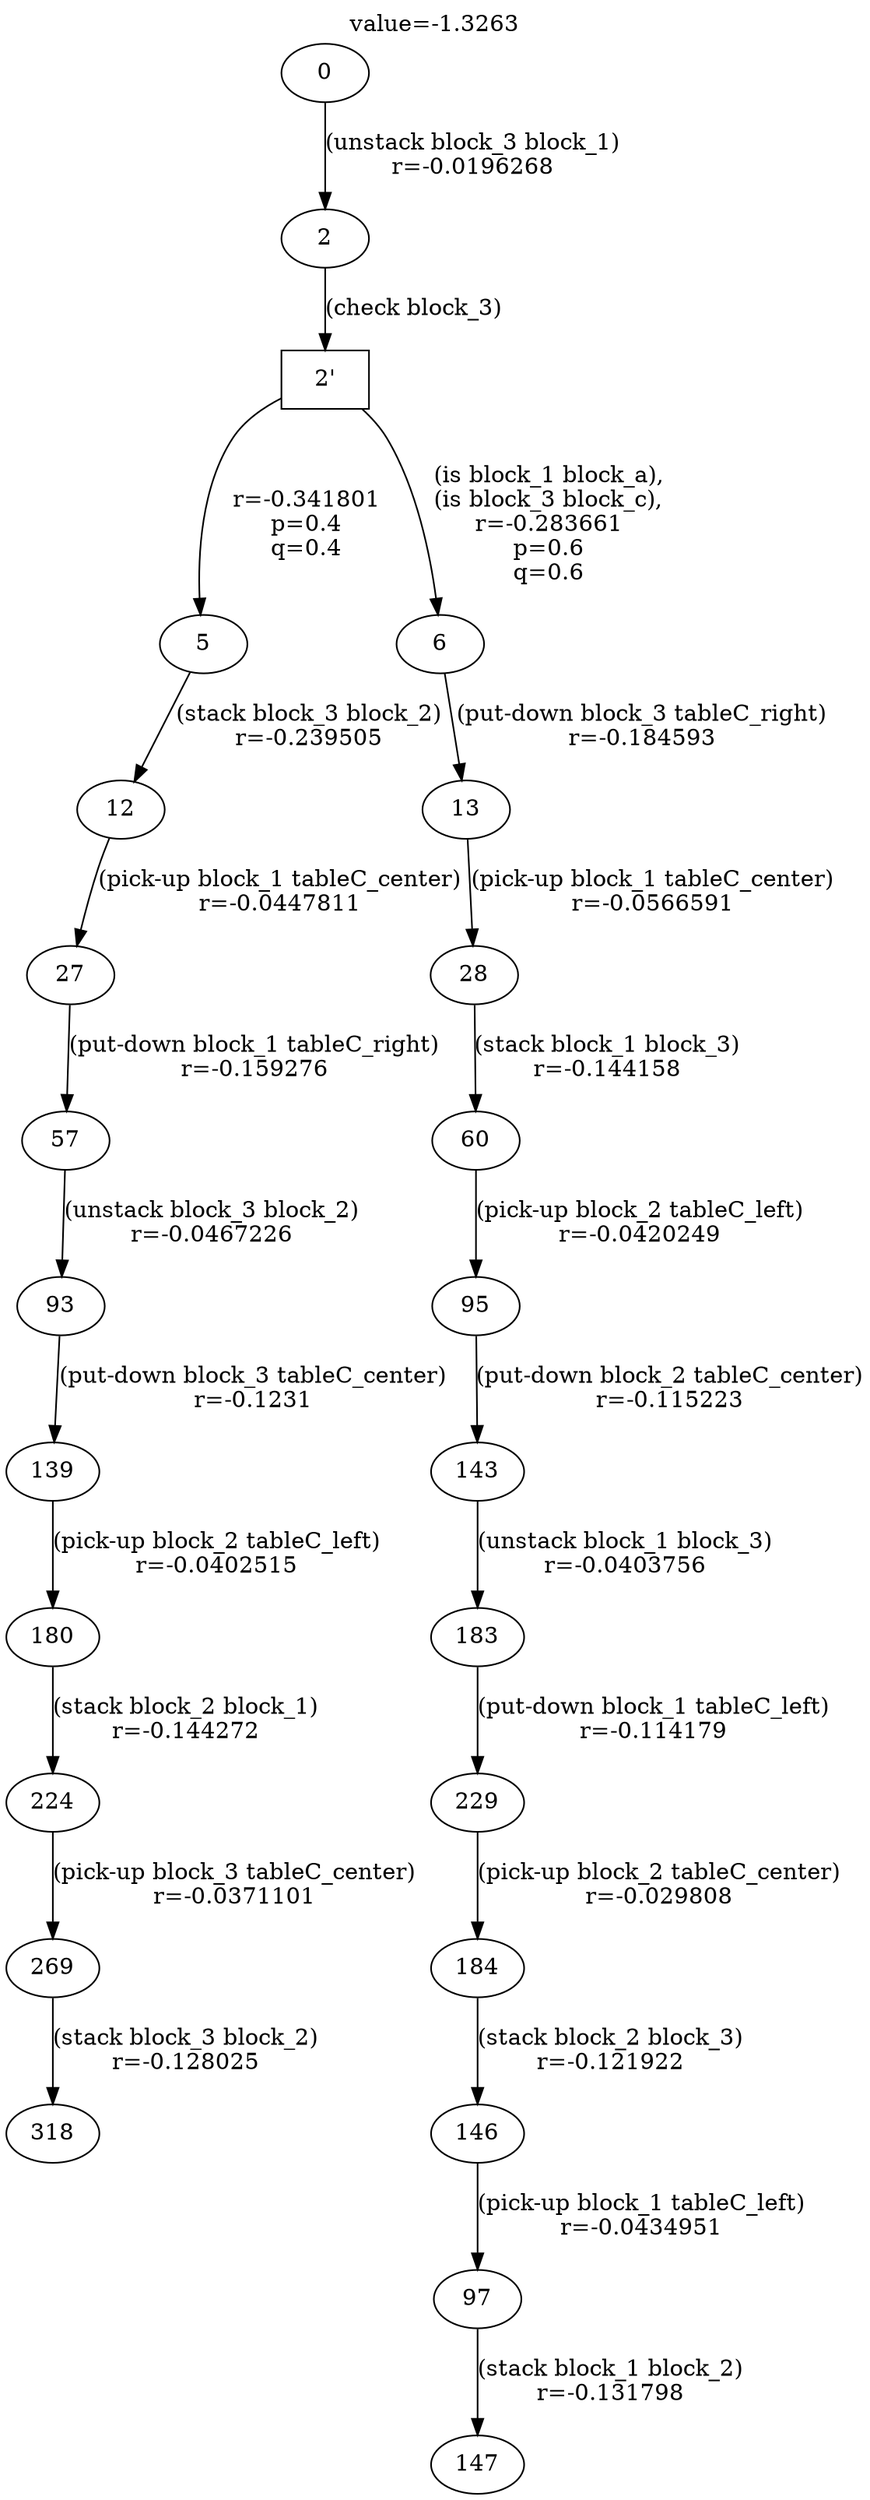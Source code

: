 digraph g{
label="value=-1.3263"
labelloc=top
0->2 [ label="(unstack block_3 block_1)
r=-0.0196268" ];
"2'" [ shape=box ] ;
2->"2'" [ label="(check block_3)" ];
"2'"->5 [ label="
r=-0.341801
p=0.4
q=0.4" ];
5->12 [ label="(stack block_3 block_2)
r=-0.239505" ];
12->27 [ label="(pick-up block_1 tableC_center)
r=-0.0447811" ];
27->57 [ label="(put-down block_1 tableC_right)
r=-0.159276" ];
57->93 [ label="(unstack block_3 block_2)
r=-0.0467226" ];
93->139 [ label="(put-down block_3 tableC_center)
r=-0.1231" ];
139->180 [ label="(pick-up block_2 tableC_left)
r=-0.0402515" ];
180->224 [ label="(stack block_2 block_1)
r=-0.144272" ];
224->269 [ label="(pick-up block_3 tableC_center)
r=-0.0371101" ];
269->318 [ label="(stack block_3 block_2)
r=-0.128025" ];
"2'"->6 [ label="
(is block_1 block_a),
(is block_3 block_c),
r=-0.283661
p=0.6
q=0.6" ];
6->13 [ label="(put-down block_3 tableC_right)
r=-0.184593" ];
13->28 [ label="(pick-up block_1 tableC_center)
r=-0.0566591" ];
28->60 [ label="(stack block_1 block_3)
r=-0.144158" ];
60->95 [ label="(pick-up block_2 tableC_left)
r=-0.0420249" ];
95->143 [ label="(put-down block_2 tableC_center)
r=-0.115223" ];
143->183 [ label="(unstack block_1 block_3)
r=-0.0403756" ];
183->229 [ label="(put-down block_1 tableC_left)
r=-0.114179" ];
229->184 [ label="(pick-up block_2 tableC_center)
r=-0.029808" ];
184->146 [ label="(stack block_2 block_3)
r=-0.121922" ];
146->97 [ label="(pick-up block_1 tableC_left)
r=-0.0434951" ];
97->147 [ label="(stack block_1 block_2)
r=-0.131798" ];
}
